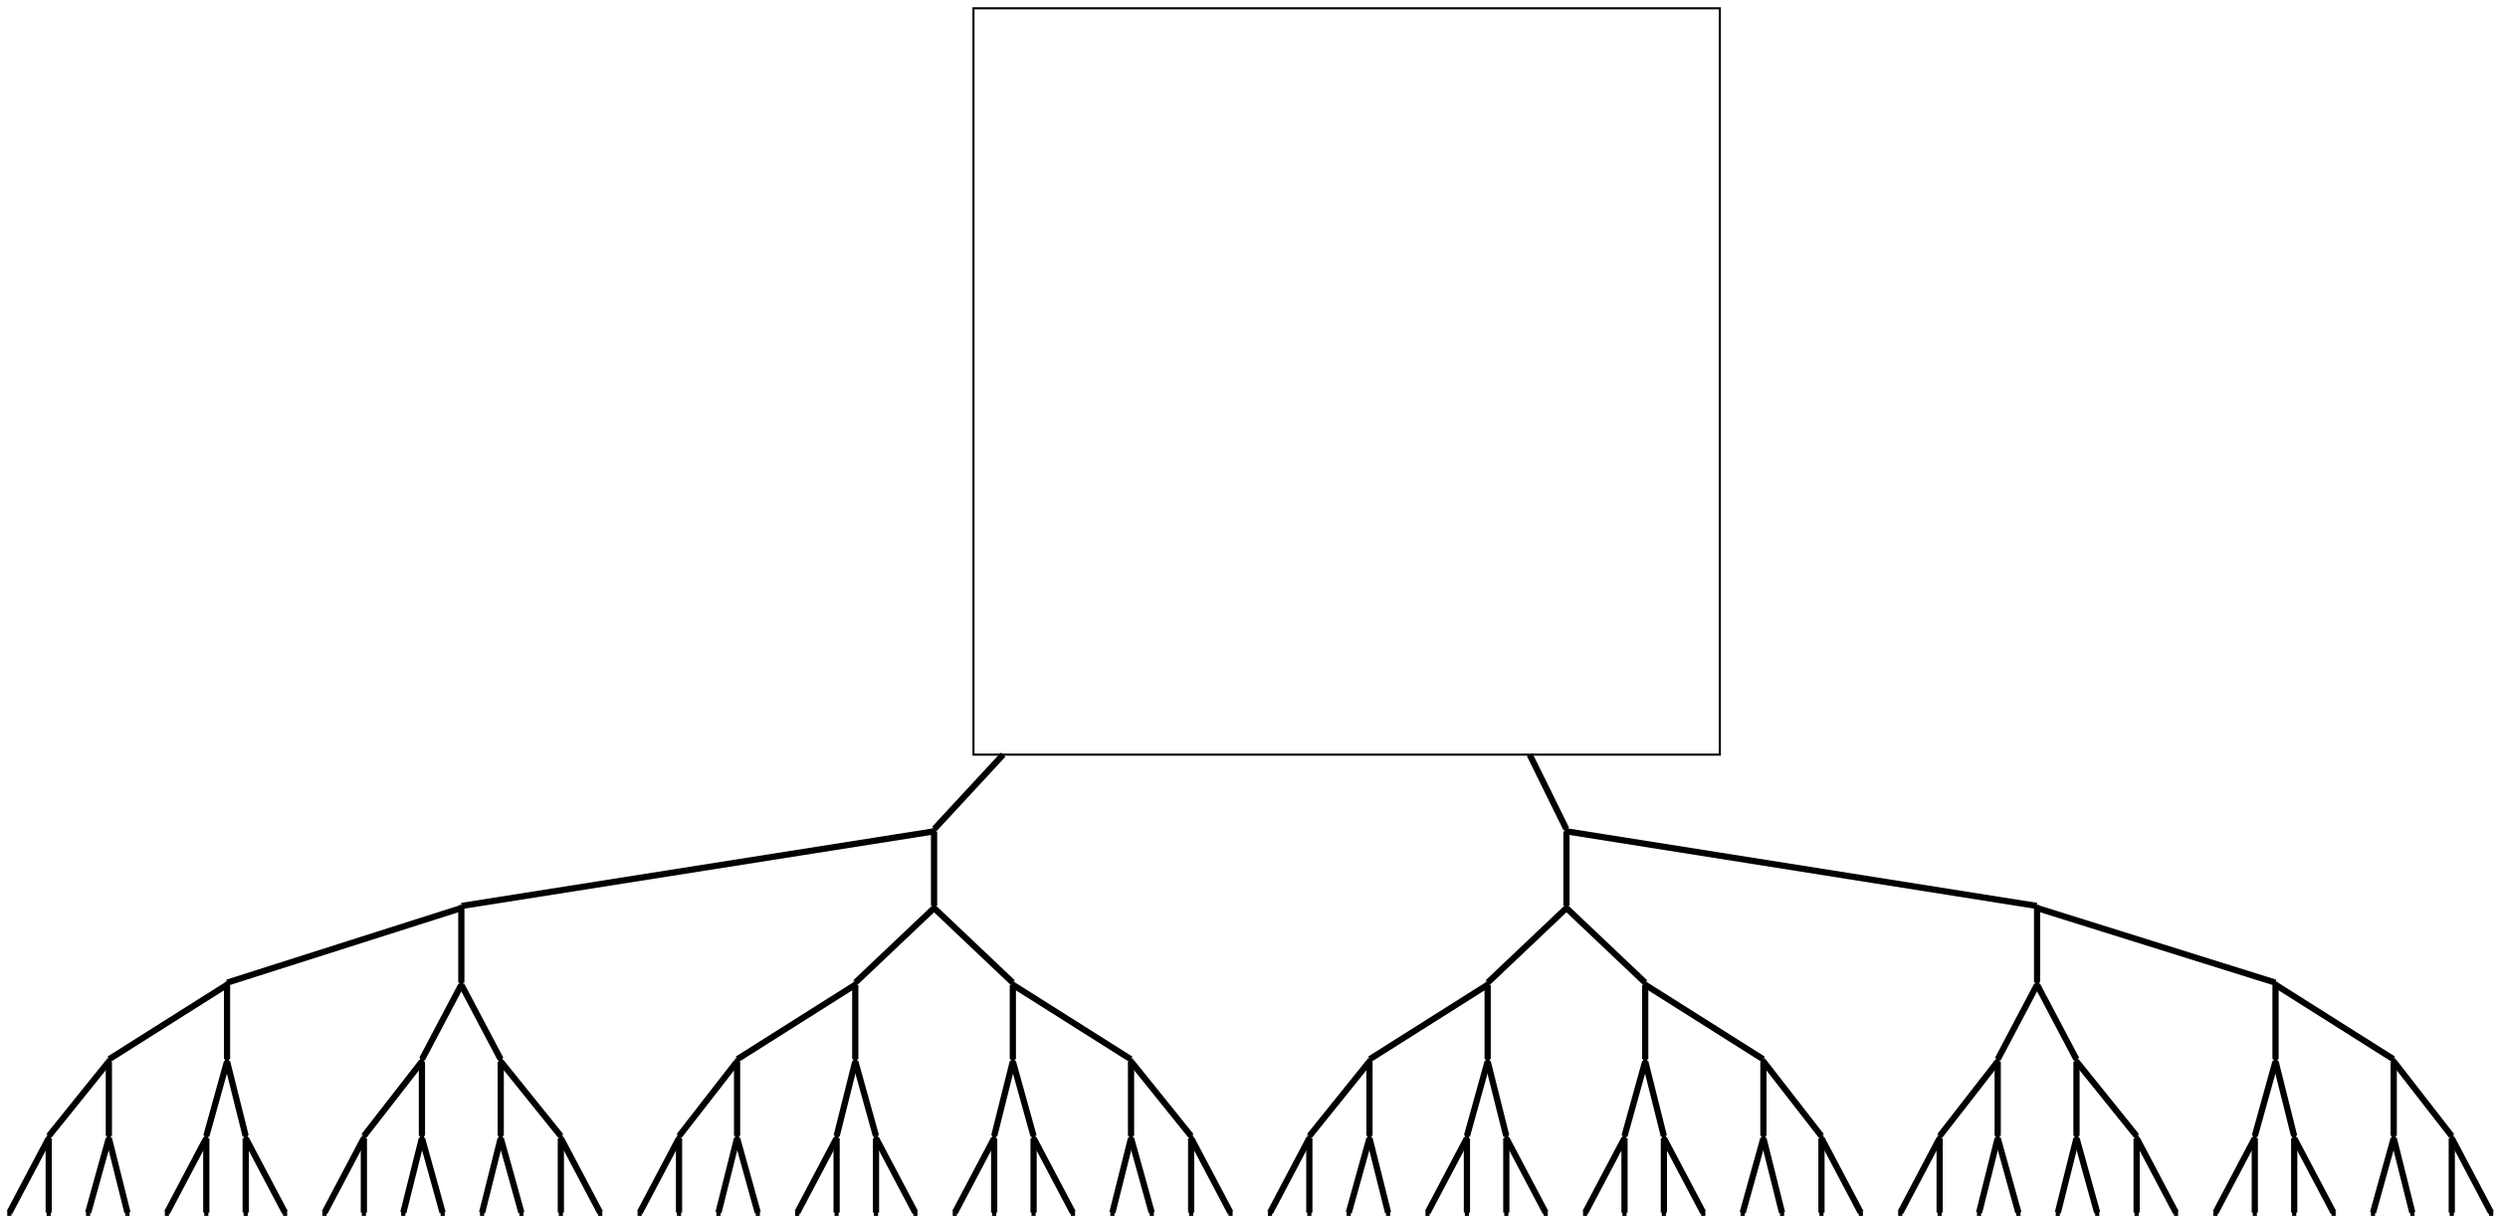 // Tree
graph {
	0 [label="" height="5px" image="figures/0.png" imagescale=true shape=box width="5px"]
	00 [label="" height="0px" image="figures/00.png" imagescale=width shape=box width="0px"]
	01 [label="" height="0px" image="figures/01.png" imagescale=width shape=box width="0px"]
	0 -- 00 [label="" penwidth=3]
	0 -- 01 [label="" penwidth=3]
	000 [label="" height="0px" image="figures/000.png" imagescale=width shape=box width="0px"]
	001 [label="" height="0px" image="figures/001.png" imagescale=width shape=box width="0px"]
	00 -- 000 [label="" penwidth=3]
	00 -- 001 [label="" penwidth=3]
	0000 [label="" height="0px" image="figures/0000.png" imagescale=width shape=box width="0px"]
	0001 [label="" height="0px" image="figures/0001.png" imagescale=width shape=box width="0px"]
	000 -- 0000 [label="" penwidth=3]
	000 -- 0001 [label="" penwidth=3]
	00000 [label="" height="0px" image="figures/00000.png" imagescale=width shape=box width="0px"]
	00001 [label="" height="0px" image="figures/00001.png" imagescale=width shape=box width="0px"]
	0000 -- 00000 [label="" penwidth=3]
	0000 -- 00001 [label="" penwidth=3]
	000000 [label="" height="0px" image="figures/000000.png" imagescale=width shape=box width="0px"]
	000001 [label="" height="0px" image="figures/000001.png" imagescale=width shape=box width="0px"]
	00000 -- 000000 [label="" penwidth=3]
	00000 -- 000001 [label="" penwidth=3]
	0000000 [label="" height="0px" image="figures/0000000.png" imagescale=width shape=box width="0px"]
	0000001 [label="" height="0px" image="figures/0000001.png" imagescale=width shape=box width="0px"]
	000000 -- 0000000 [label="" penwidth=3]
	000000 -- 0000001 [label="" penwidth=3]
	0000010 [label="" height="0px" image="figures/0000010.png" imagescale=width shape=box width="0px"]
	0000011 [label="" height="0px" image="figures/0000011.png" imagescale=width shape=box width="0px"]
	000001 -- 0000010 [label="" penwidth=3]
	000001 -- 0000011 [label="" penwidth=3]
	000010 [label="" height="0px" image="figures/000010.png" imagescale=width shape=box width="0px"]
	000011 [label="" height="0px" image="figures/000011.png" imagescale=width shape=box width="0px"]
	00001 -- 000010 [label="" penwidth=3]
	00001 -- 000011 [label="" penwidth=3]
	0000100 [label="" height="0px" image="figures/0000100.png" imagescale=width shape=box width="0px"]
	0000101 [label="" height="0px" image="figures/0000101.png" imagescale=width shape=box width="0px"]
	000010 -- 0000100 [label="" penwidth=3]
	000010 -- 0000101 [label="" penwidth=3]
	0000110 [label="" height="0px" image="figures/0000110.png" imagescale=width shape=box width="0px"]
	0000111 [label="" height="0px" image="figures/0000111.png" imagescale=width shape=box width="0px"]
	000011 -- 0000110 [label="" penwidth=3]
	000011 -- 0000111 [label="" penwidth=3]
	00010 [label="" height="0px" image="figures/00010.png" imagescale=width shape=box width="0px"]
	00011 [label="" height="0px" image="figures/00011.png" imagescale=width shape=box width="0px"]
	0001 -- 00010 [label="" penwidth=3]
	0001 -- 00011 [label="" penwidth=3]
	000100 [label="" height="0px" image="figures/000100.png" imagescale=width shape=box width="0px"]
	000101 [label="" height="0px" image="figures/000101.png" imagescale=width shape=box width="0px"]
	00010 -- 000100 [label="" penwidth=3]
	00010 -- 000101 [label="" penwidth=3]
	0001000 [label="" height="0px" image="figures/0001000.png" imagescale=width shape=box width="0px"]
	0001001 [label="" height="0px" image="figures/0001001.png" imagescale=width shape=box width="0px"]
	000100 -- 0001000 [label="" penwidth=3]
	000100 -- 0001001 [label="" penwidth=3]
	0001010 [label="" height="0px" image="figures/0001010.png" imagescale=width shape=box width="0px"]
	0001011 [label="" height="0px" image="figures/0001011.png" imagescale=width shape=box width="0px"]
	000101 -- 0001010 [label="" penwidth=3]
	000101 -- 0001011 [label="" penwidth=3]
	000110 [label="" height="0px" image="figures/000110.png" imagescale=width shape=box width="0px"]
	000111 [label="" height="0px" image="figures/000111.png" imagescale=width shape=box width="0px"]
	00011 -- 000110 [label="" penwidth=3]
	00011 -- 000111 [label="" penwidth=3]
	0001100 [label="" height="0px" image="figures/0001100.png" imagescale=width shape=box width="0px"]
	0001101 [label="" height="0px" image="figures/0001101.png" imagescale=width shape=box width="0px"]
	000110 -- 0001100 [label="" penwidth=3]
	000110 -- 0001101 [label="" penwidth=3]
	0001110 [label="" height="0px" image="figures/0001110.png" imagescale=width shape=box width="0px"]
	0001111 [label="" height="0px" image="figures/0001111.png" imagescale=width shape=box width="0px"]
	000111 -- 0001110 [label="" penwidth=3]
	000111 -- 0001111 [label="" penwidth=3]
	0010 [label="" height="0px" image="figures/0010.png" imagescale=width shape=box width="0px"]
	0011 [label="" height="0px" image="figures/0011.png" imagescale=width shape=box width="0px"]
	001 -- 0010 [label="" penwidth=3]
	001 -- 0011 [label="" penwidth=3]
	00100 [label="" height="0px" image="figures/00100.png" imagescale=width shape=box width="0px"]
	00101 [label="" height="0px" image="figures/00101.png" imagescale=width shape=box width="0px"]
	0010 -- 00100 [label="" penwidth=3]
	0010 -- 00101 [label="" penwidth=3]
	001000 [label="" height="0px" image="figures/001000.png" imagescale=width shape=box width="0px"]
	001001 [label="" height="0px" image="figures/001001.png" imagescale=width shape=box width="0px"]
	00100 -- 001000 [label="" penwidth=3]
	00100 -- 001001 [label="" penwidth=3]
	0010000 [label="" height="0px" image="figures/0010000.png" imagescale=width shape=box width="0px"]
	0010001 [label="" height="0px" image="figures/0010001.png" imagescale=width shape=box width="0px"]
	001000 -- 0010000 [label="" penwidth=3]
	001000 -- 0010001 [label="" penwidth=3]
	0010010 [label="" height="0px" image="figures/0010010.png" imagescale=width shape=box width="0px"]
	0010011 [label="" height="0px" image="figures/0010011.png" imagescale=width shape=box width="0px"]
	001001 -- 0010010 [label="" penwidth=3]
	001001 -- 0010011 [label="" penwidth=3]
	001010 [label="" height="0px" image="figures/001010.png" imagescale=width shape=box width="0px"]
	001011 [label="" height="0px" image="figures/001011.png" imagescale=width shape=box width="0px"]
	00101 -- 001010 [label="" penwidth=3]
	00101 -- 001011 [label="" penwidth=3]
	0010100 [label="" height="0px" image="figures/0010100.png" imagescale=width shape=box width="0px"]
	0010101 [label="" height="0px" image="figures/0010101.png" imagescale=width shape=box width="0px"]
	001010 -- 0010100 [label="" penwidth=3]
	001010 -- 0010101 [label="" penwidth=3]
	0010110 [label="" height="0px" image="figures/0010110.png" imagescale=width shape=box width="0px"]
	0010111 [label="" height="0px" image="figures/0010111.png" imagescale=width shape=box width="0px"]
	001011 -- 0010110 [label="" penwidth=3]
	001011 -- 0010111 [label="" penwidth=3]
	00110 [label="" height="0px" image="figures/00110.png" imagescale=width shape=box width="0px"]
	00111 [label="" height="0px" image="figures/00111.png" imagescale=width shape=box width="0px"]
	0011 -- 00110 [label="" penwidth=3]
	0011 -- 00111 [label="" penwidth=3]
	001100 [label="" height="0px" image="figures/001100.png" imagescale=width shape=box width="0px"]
	001101 [label="" height="0px" image="figures/001101.png" imagescale=width shape=box width="0px"]
	00110 -- 001100 [label="" penwidth=3]
	00110 -- 001101 [label="" penwidth=3]
	0011000 [label="" height="0px" image="figures/0011000.png" imagescale=width shape=box width="0px"]
	0011001 [label="" height="0px" image="figures/0011001.png" imagescale=width shape=box width="0px"]
	001100 -- 0011000 [label="" penwidth=3]
	001100 -- 0011001 [label="" penwidth=3]
	0011010 [label="" height="0px" image="figures/0011010.png" imagescale=width shape=box width="0px"]
	0011011 [label="" height="0px" image="figures/0011011.png" imagescale=width shape=box width="0px"]
	001101 -- 0011010 [label="" penwidth=3]
	001101 -- 0011011 [label="" penwidth=3]
	001110 [label="" height="0px" image="figures/001110.png" imagescale=width shape=box width="0px"]
	001111 [label="" height="0px" image="figures/001111.png" imagescale=width shape=box width="0px"]
	00111 -- 001110 [label="" penwidth=3]
	00111 -- 001111 [label="" penwidth=3]
	0011100 [label="" height="0px" image="figures/0011100.png" imagescale=width shape=box width="0px"]
	0011101 [label="" height="0px" image="figures/0011101.png" imagescale=width shape=box width="0px"]
	001110 -- 0011100 [label="" penwidth=3]
	001110 -- 0011101 [label="" penwidth=3]
	0011110 [label="" height="0px" image="figures/0011110.png" imagescale=width shape=box width="0px"]
	0011111 [label="" height="0px" image="figures/0011111.png" imagescale=width shape=box width="0px"]
	001111 -- 0011110 [label="" penwidth=3]
	001111 -- 0011111 [label="" penwidth=3]
	010 [label="" height="0px" image="figures/010.png" imagescale=width shape=box width="0px"]
	011 [label="" height="0px" image="figures/011.png" imagescale=width shape=box width="0px"]
	01 -- 010 [label="" penwidth=3]
	01 -- 011 [label="" penwidth=3]
	0100 [label="" height="0px" image="figures/0100.png" imagescale=width shape=box width="0px"]
	0101 [label="" height="0px" image="figures/0101.png" imagescale=width shape=box width="0px"]
	010 -- 0100 [label="" penwidth=3]
	010 -- 0101 [label="" penwidth=3]
	01000 [label="" height="0px" image="figures/01000.png" imagescale=width shape=box width="0px"]
	01001 [label="" height="0px" image="figures/01001.png" imagescale=width shape=box width="0px"]
	0100 -- 01000 [label="" penwidth=3]
	0100 -- 01001 [label="" penwidth=3]
	010000 [label="" height="0px" image="figures/010000.png" imagescale=width shape=box width="0px"]
	010001 [label="" height="0px" image="figures/010001.png" imagescale=width shape=box width="0px"]
	01000 -- 010000 [label="" penwidth=3]
	01000 -- 010001 [label="" penwidth=3]
	0100000 [label="" height="0px" image="figures/0100000.png" imagescale=width shape=box width="0px"]
	0100001 [label="" height="0px" image="figures/0100001.png" imagescale=width shape=box width="0px"]
	010000 -- 0100000 [label="" penwidth=3]
	010000 -- 0100001 [label="" penwidth=3]
	0100010 [label="" height="0px" image="figures/0100010.png" imagescale=width shape=box width="0px"]
	0100011 [label="" height="0px" image="figures/0100011.png" imagescale=width shape=box width="0px"]
	010001 -- 0100010 [label="" penwidth=3]
	010001 -- 0100011 [label="" penwidth=3]
	010010 [label="" height="0px" image="figures/010010.png" imagescale=width shape=box width="0px"]
	010011 [label="" height="0px" image="figures/010011.png" imagescale=width shape=box width="0px"]
	01001 -- 010010 [label="" penwidth=3]
	01001 -- 010011 [label="" penwidth=3]
	0100100 [label="" height="0px" image="figures/0100100.png" imagescale=width shape=box width="0px"]
	0100101 [label="" height="0px" image="figures/0100101.png" imagescale=width shape=box width="0px"]
	010010 -- 0100100 [label="" penwidth=3]
	010010 -- 0100101 [label="" penwidth=3]
	0100110 [label="" height="0px" image="figures/0100110.png" imagescale=width shape=box width="0px"]
	0100111 [label="" height="0px" image="figures/0100111.png" imagescale=width shape=box width="0px"]
	010011 -- 0100110 [label="" penwidth=3]
	010011 -- 0100111 [label="" penwidth=3]
	01010 [label="" height="0px" image="figures/01010.png" imagescale=width shape=box width="0px"]
	01011 [label="" height="0px" image="figures/01011.png" imagescale=width shape=box width="0px"]
	0101 -- 01010 [label="" penwidth=3]
	0101 -- 01011 [label="" penwidth=3]
	010100 [label="" height="0px" image="figures/010100.png" imagescale=width shape=box width="0px"]
	010101 [label="" height="0px" image="figures/010101.png" imagescale=width shape=box width="0px"]
	01010 -- 010100 [label="" penwidth=3]
	01010 -- 010101 [label="" penwidth=3]
	0101000 [label="" height="0px" image="figures/0101000.png" imagescale=width shape=box width="0px"]
	0101001 [label="" height="0px" image="figures/0101001.png" imagescale=width shape=box width="0px"]
	010100 -- 0101000 [label="" penwidth=3]
	010100 -- 0101001 [label="" penwidth=3]
	0101010 [label="" height="0px" image="figures/0101010.png" imagescale=width shape=box width="0px"]
	0101011 [label="" height="0px" image="figures/0101011.png" imagescale=width shape=box width="0px"]
	010101 -- 0101010 [label="" penwidth=3]
	010101 -- 0101011 [label="" penwidth=3]
	010110 [label="" height="0px" image="figures/010110.png" imagescale=width shape=box width="0px"]
	010111 [label="" height="0px" image="figures/010111.png" imagescale=width shape=box width="0px"]
	01011 -- 010110 [label="" penwidth=3]
	01011 -- 010111 [label="" penwidth=3]
	0101100 [label="" height="0px" image="figures/0101100.png" imagescale=width shape=box width="0px"]
	0101101 [label="" height="0px" image="figures/0101101.png" imagescale=width shape=box width="0px"]
	010110 -- 0101100 [label="" penwidth=3]
	010110 -- 0101101 [label="" penwidth=3]
	0101110 [label="" height="0px" image="figures/0101110.png" imagescale=width shape=box width="0px"]
	0101111 [label="" height="0px" image="figures/0101111.png" imagescale=width shape=box width="0px"]
	010111 -- 0101110 [label="" penwidth=3]
	010111 -- 0101111 [label="" penwidth=3]
	0110 [label="" height="0px" image="figures/0110.png" imagescale=width shape=box width="0px"]
	0111 [label="" height="0px" image="figures/0111.png" imagescale=width shape=box width="0px"]
	011 -- 0110 [label="" penwidth=3]
	011 -- 0111 [label="" penwidth=3]
	01100 [label="" height="0px" image="figures/01100.png" imagescale=width shape=box width="0px"]
	01101 [label="" height="0px" image="figures/01101.png" imagescale=width shape=box width="0px"]
	0110 -- 01100 [label="" penwidth=3]
	0110 -- 01101 [label="" penwidth=3]
	011000 [label="" height="0px" image="figures/011000.png" imagescale=width shape=box width="0px"]
	011001 [label="" height="0px" image="figures/011001.png" imagescale=width shape=box width="0px"]
	01100 -- 011000 [label="" penwidth=3]
	01100 -- 011001 [label="" penwidth=3]
	0110000 [label="" height="0px" image="figures/0110000.png" imagescale=width shape=box width="0px"]
	0110001 [label="" height="0px" image="figures/0110001.png" imagescale=width shape=box width="0px"]
	011000 -- 0110000 [label="" penwidth=3]
	011000 -- 0110001 [label="" penwidth=3]
	0110010 [label="" height="0px" image="figures/0110010.png" imagescale=width shape=box width="0px"]
	0110011 [label="" height="0px" image="figures/0110011.png" imagescale=width shape=box width="0px"]
	011001 -- 0110010 [label="" penwidth=3]
	011001 -- 0110011 [label="" penwidth=3]
	011010 [label="" height="0px" image="figures/011010.png" imagescale=width shape=box width="0px"]
	011011 [label="" height="0px" image="figures/011011.png" imagescale=width shape=box width="0px"]
	01101 -- 011010 [label="" penwidth=3]
	01101 -- 011011 [label="" penwidth=3]
	0110100 [label="" height="0px" image="figures/0110100.png" imagescale=width shape=box width="0px"]
	0110101 [label="" height="0px" image="figures/0110101.png" imagescale=width shape=box width="0px"]
	011010 -- 0110100 [label="" penwidth=3]
	011010 -- 0110101 [label="" penwidth=3]
	0110110 [label="" height="0px" image="figures/0110110.png" imagescale=width shape=box width="0px"]
	0110111 [label="" height="0px" image="figures/0110111.png" imagescale=width shape=box width="0px"]
	011011 -- 0110110 [label="" penwidth=3]
	011011 -- 0110111 [label="" penwidth=3]
	01110 [label="" height="0px" image="figures/01110.png" imagescale=width shape=box width="0px"]
	01111 [label="" height="0px" image="figures/01111.png" imagescale=width shape=box width="0px"]
	0111 -- 01110 [label="" penwidth=3]
	0111 -- 01111 [label="" penwidth=3]
	011100 [label="" height="0px" image="figures/011100.png" imagescale=width shape=box width="0px"]
	011101 [label="" height="0px" image="figures/011101.png" imagescale=width shape=box width="0px"]
	01110 -- 011100 [label="" penwidth=3]
	01110 -- 011101 [label="" penwidth=3]
	0111000 [label="" height="0px" image="figures/0111000.png" imagescale=width shape=box width="0px"]
	0111001 [label="" height="0px" image="figures/0111001.png" imagescale=width shape=box width="0px"]
	011100 -- 0111000 [label="" penwidth=3]
	011100 -- 0111001 [label="" penwidth=3]
	0111010 [label="" height="0px" image="figures/0111010.png" imagescale=width shape=box width="0px"]
	0111011 [label="" height="0px" image="figures/0111011.png" imagescale=width shape=box width="0px"]
	011101 -- 0111010 [label="" penwidth=3]
	011101 -- 0111011 [label="" penwidth=3]
	011110 [label="" height="0px" image="figures/011110.png" imagescale=width shape=box width="0px"]
	011111 [label="" height="0px" image="figures/011111.png" imagescale=width shape=box width="0px"]
	01111 -- 011110 [label="" penwidth=3]
	01111 -- 011111 [label="" penwidth=3]
	0111100 [label="" height="0px" image="figures/0111100.png" imagescale=width shape=box width="0px"]
	0111101 [label="" height="0px" image="figures/0111101.png" imagescale=width shape=box width="0px"]
	011110 -- 0111100 [label="" penwidth=3]
	011110 -- 0111101 [label="" penwidth=3]
	0111110 [label="" height="0px" image="figures/0111110.png" imagescale=width shape=box width="0px"]
	0111111 [label="" height="0px" image="figures/0111111.png" imagescale=width shape=box width="0px"]
	011111 -- 0111110 [label="" penwidth=3]
	011111 -- 0111111 [label="" penwidth=3]
}
